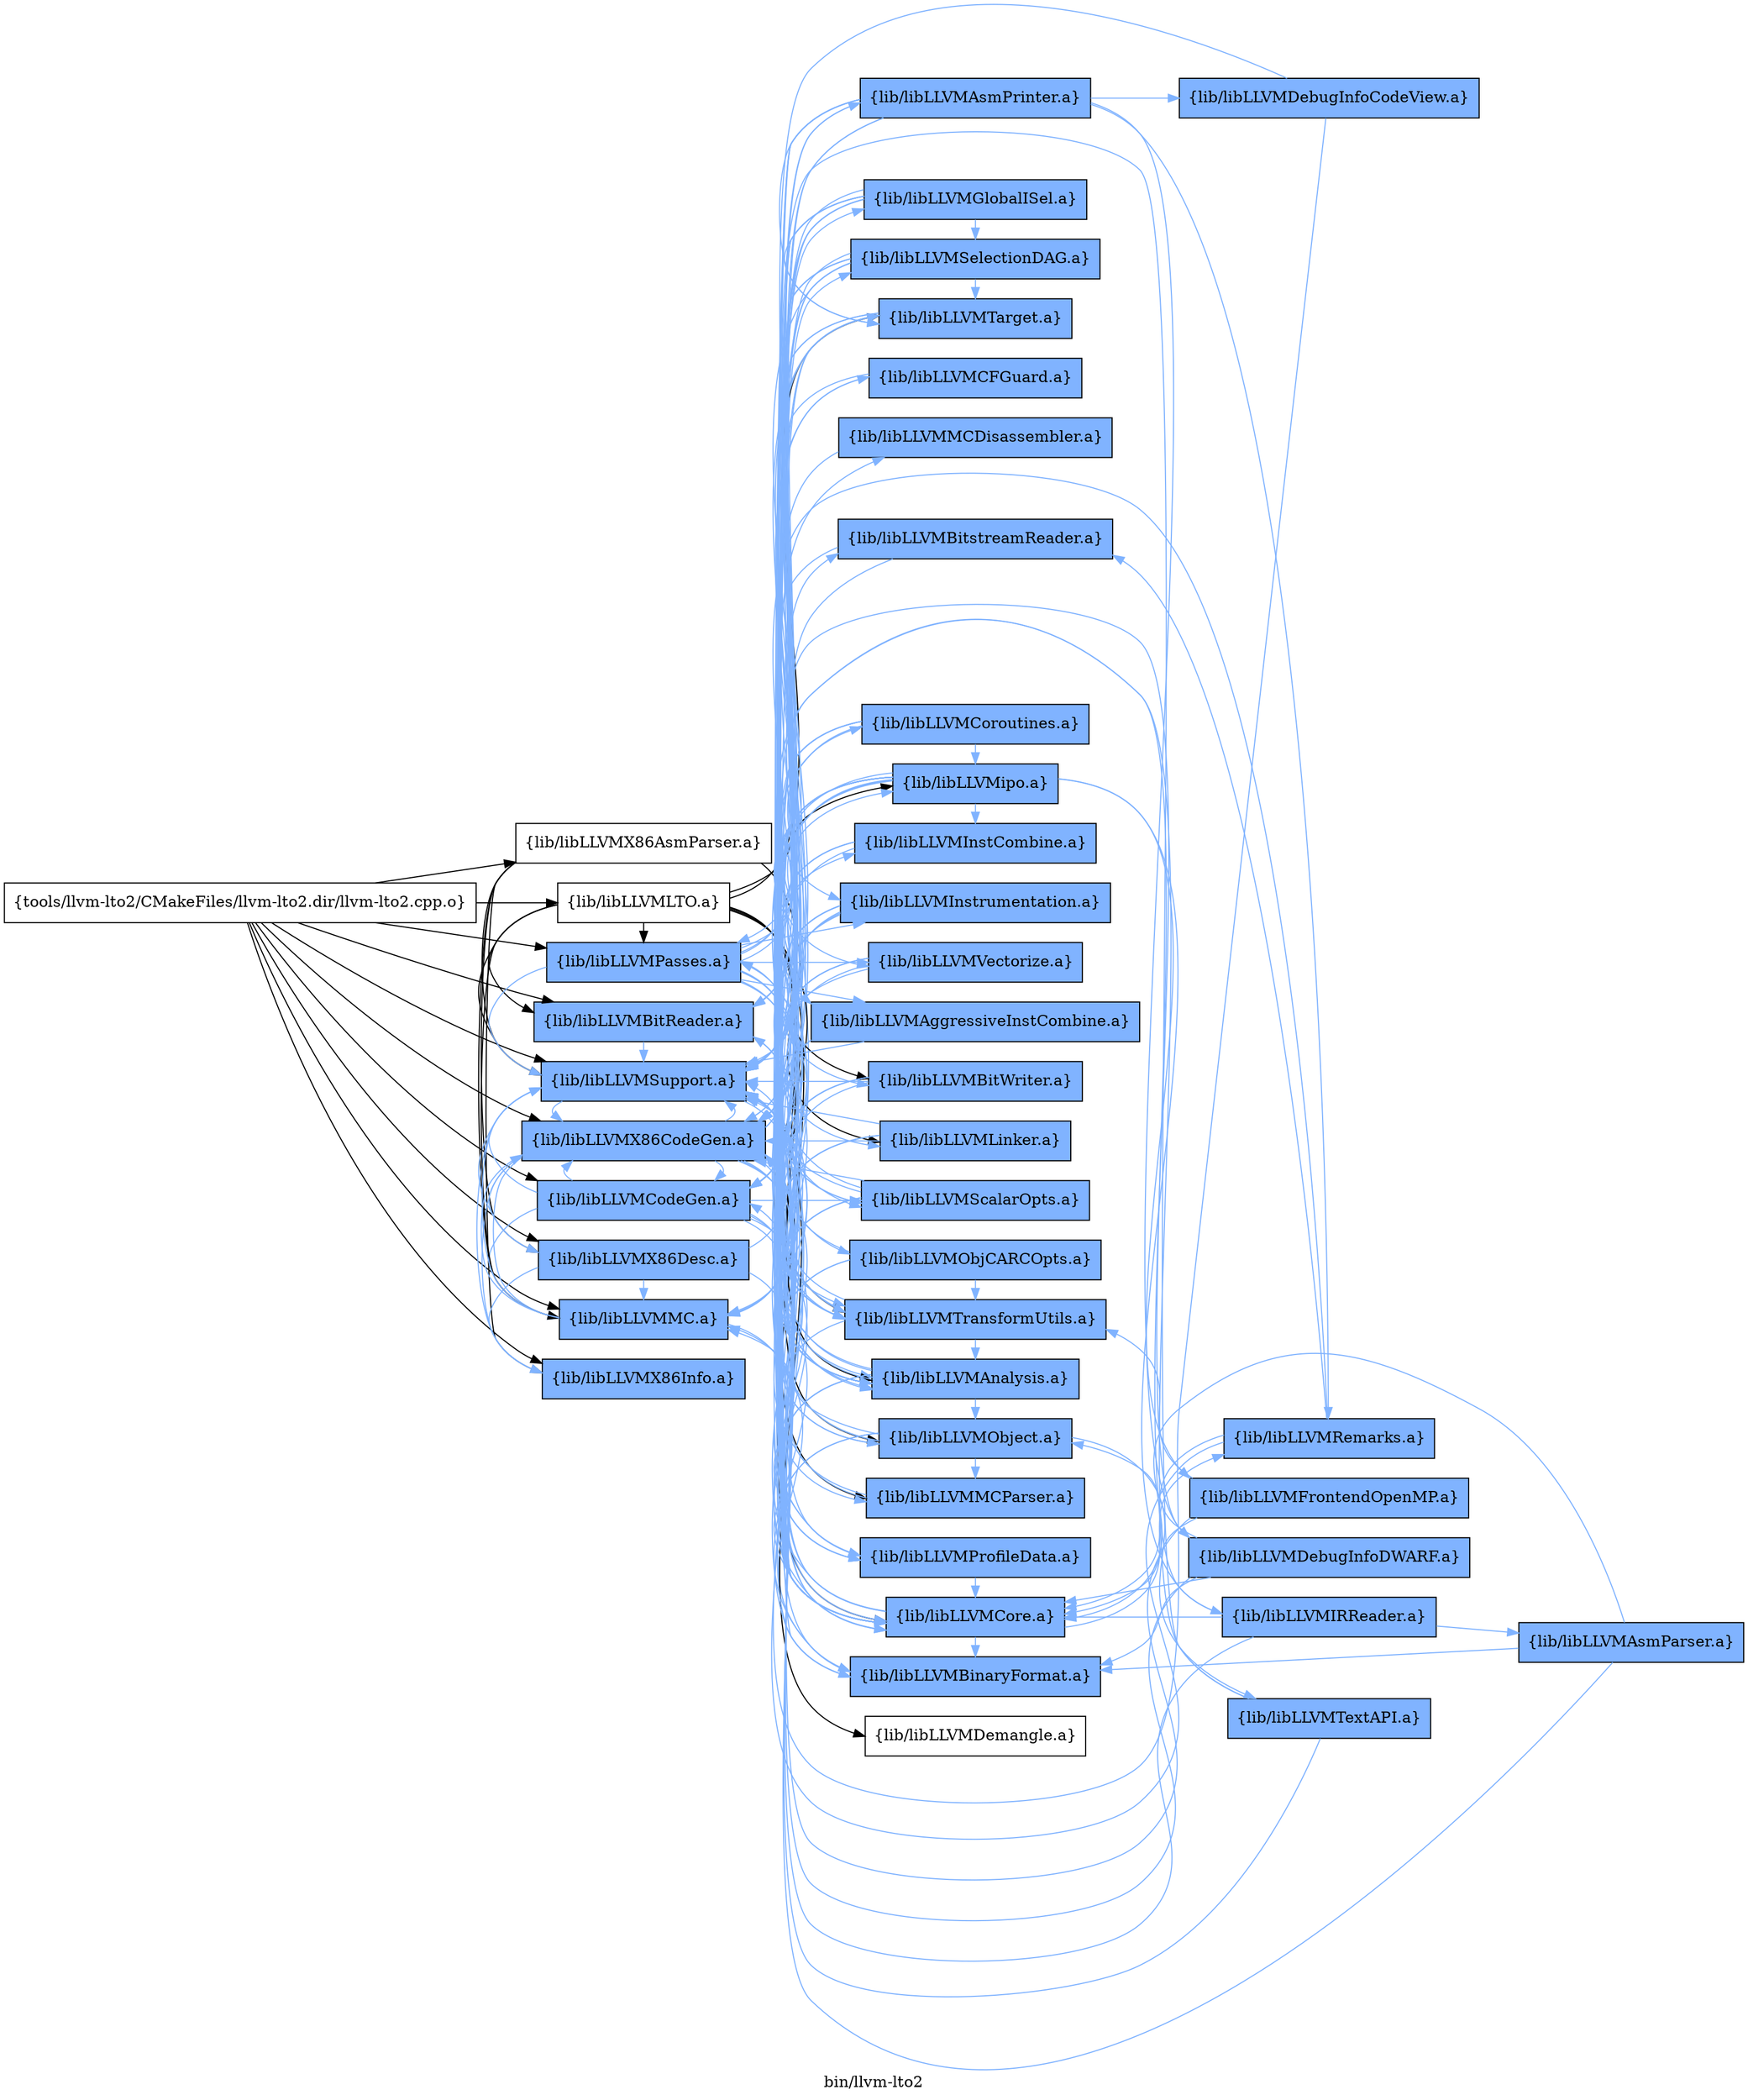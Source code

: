 digraph "bin/llvm-lto2" {
	label="bin/llvm-lto2";
	rankdir=LR;
	{ rank=same; Node0x55c4b1870858;  }
	{ rank=same; Node0x55c4b1879c28; Node0x55c4b187b938; Node0x55c4b187b488; Node0x55c4b187af38; Node0x55c4b187ab28; Node0x55c4b187ce78; Node0x55c4b187bf28; Node0x55c4b187e3b8; Node0x55c4b187d9b8; Node0x55c4b187d328;  }
	{ rank=same; Node0x55c4b187c298; Node0x55c4b187c9c8; Node0x55c4b188f708; Node0x55c4b187f678; Node0x55c4b18931c8; Node0x55c4b18788c8; Node0x55c4b1893628; Node0x55c4b1891828; Node0x55c4b18847b8; Node0x55c4b1878418; Node0x55c4b187f1c8; Node0x55c4b18832c8; Node0x55c4b18838b8; Node0x55c4b1893ad8; Node0x55c4b187c4c8; Node0x55c4b187df58; Node0x55c4b1895dd8; Node0x55c4b1893fd8; Node0x55c4b18921d8; Node0x55c4b18949d8; Node0x55c4b18760c8; Node0x55c4b187a218; Node0x55c4b1878e18; Node0x55c4b1879368; Node0x55c4b18828c8;  }
	{ rank=same; Node0x55c4b1883db8; Node0x55c4b1892cc8; Node0x55c4b187b898; Node0x55c4b187b438; Node0x55c4b1879818; Node0x55c4b187a768;  }

	Node0x55c4b1870858 [shape=record,shape=box,group=0,label="{tools/llvm-lto2/CMakeFiles/llvm-lto2.dir/llvm-lto2.cpp.o}"];
	Node0x55c4b1870858 -> Node0x55c4b1879c28;
	Node0x55c4b1870858 -> Node0x55c4b187b938;
	Node0x55c4b1870858 -> Node0x55c4b187b488;
	Node0x55c4b1870858 -> Node0x55c4b187af38;
	Node0x55c4b1870858 -> Node0x55c4b187ab28;
	Node0x55c4b1870858 -> Node0x55c4b187ce78;
	Node0x55c4b1870858 -> Node0x55c4b187bf28;
	Node0x55c4b1870858 -> Node0x55c4b187e3b8;
	Node0x55c4b1870858 -> Node0x55c4b187d9b8;
	Node0x55c4b1870858 -> Node0x55c4b187d328;
	Node0x55c4b1879c28 [shape=record,shape=box,group=0,label="{lib/libLLVMX86AsmParser.a}"];
	Node0x55c4b1879c28 -> Node0x55c4b187b488;
	Node0x55c4b1879c28 -> Node0x55c4b187af38;
	Node0x55c4b1879c28 -> Node0x55c4b187e3b8;
	Node0x55c4b1879c28 -> Node0x55c4b187d328;
	Node0x55c4b1879c28 -> Node0x55c4b187c298;
	Node0x55c4b187b938 [shape=record,shape=box,group=1,style=filled,fillcolor="0.600000 0.5 1",label="{lib/libLLVMX86CodeGen.a}"];
	Node0x55c4b187b938 -> Node0x55c4b187b488[color="0.600000 0.5 1"];
	Node0x55c4b187b938 -> Node0x55c4b187af38[color="0.600000 0.5 1"];
	Node0x55c4b187b938 -> Node0x55c4b187ce78[color="0.600000 0.5 1"];
	Node0x55c4b187b938 -> Node0x55c4b187c9c8[color="0.600000 0.5 1"];
	Node0x55c4b187b938 -> Node0x55c4b187e3b8[color="0.600000 0.5 1"];
	Node0x55c4b187b938 -> Node0x55c4b187d328[color="0.600000 0.5 1"];
	Node0x55c4b187b938 -> Node0x55c4b188f708[color="0.600000 0.5 1"];
	Node0x55c4b187b938 -> Node0x55c4b187f678[color="0.600000 0.5 1"];
	Node0x55c4b187b938 -> Node0x55c4b18931c8[color="0.600000 0.5 1"];
	Node0x55c4b187b938 -> Node0x55c4b18788c8[color="0.600000 0.5 1"];
	Node0x55c4b187b938 -> Node0x55c4b1893628[color="0.600000 0.5 1"];
	Node0x55c4b187b938 -> Node0x55c4b1891828[color="0.600000 0.5 1"];
	Node0x55c4b187b938 -> Node0x55c4b18847b8[color="0.600000 0.5 1"];
	Node0x55c4b187b938 -> Node0x55c4b1878418[color="0.600000 0.5 1"];
	Node0x55c4b187b488 [shape=record,shape=box,group=1,style=filled,fillcolor="0.600000 0.5 1",label="{lib/libLLVMX86Desc.a}"];
	Node0x55c4b187b488 -> Node0x55c4b187e3b8[color="0.600000 0.5 1"];
	Node0x55c4b187b488 -> Node0x55c4b187d328[color="0.600000 0.5 1"];
	Node0x55c4b187b488 -> Node0x55c4b187af38[color="0.600000 0.5 1"];
	Node0x55c4b187b488 -> Node0x55c4b187f1c8[color="0.600000 0.5 1"];
	Node0x55c4b187b488 -> Node0x55c4b18832c8[color="0.600000 0.5 1"];
	Node0x55c4b187af38 [shape=record,shape=box,group=1,style=filled,fillcolor="0.600000 0.5 1",label="{lib/libLLVMX86Info.a}"];
	Node0x55c4b187af38 -> Node0x55c4b187d328[color="0.600000 0.5 1"];
	Node0x55c4b187ab28 [shape=record,shape=box,group=1,style=filled,fillcolor="0.600000 0.5 1",label="{lib/libLLVMBitReader.a}"];
	Node0x55c4b187ab28 -> Node0x55c4b187c9c8[color="0.600000 0.5 1"];
	Node0x55c4b187ab28 -> Node0x55c4b187d328[color="0.600000 0.5 1"];
	Node0x55c4b187ab28 -> Node0x55c4b18838b8[color="0.600000 0.5 1"];
	Node0x55c4b187ce78 [shape=record,shape=box,group=1,style=filled,fillcolor="0.600000 0.5 1",label="{lib/libLLVMCodeGen.a}"];
	Node0x55c4b187ce78 -> Node0x55c4b187b938[color="0.600000 0.5 1"];
	Node0x55c4b187ce78 -> Node0x55c4b187c9c8[color="0.600000 0.5 1"];
	Node0x55c4b187ce78 -> Node0x55c4b187d328[color="0.600000 0.5 1"];
	Node0x55c4b187ce78 -> Node0x55c4b187e3b8[color="0.600000 0.5 1"];
	Node0x55c4b187ce78 -> Node0x55c4b18788c8[color="0.600000 0.5 1"];
	Node0x55c4b187ce78 -> Node0x55c4b1878418[color="0.600000 0.5 1"];
	Node0x55c4b187ce78 -> Node0x55c4b187f678[color="0.600000 0.5 1"];
	Node0x55c4b187ce78 -> Node0x55c4b18847b8[color="0.600000 0.5 1"];
	Node0x55c4b187ce78 -> Node0x55c4b1893ad8[color="0.600000 0.5 1"];
	Node0x55c4b187bf28 [shape=record,shape=box,group=0,label="{lib/libLLVMLTO.a}"];
	Node0x55c4b187bf28 -> Node0x55c4b187d328;
	Node0x55c4b187bf28 -> Node0x55c4b187ab28;
	Node0x55c4b187bf28 -> Node0x55c4b187c9c8;
	Node0x55c4b187bf28 -> Node0x55c4b187c4c8;
	Node0x55c4b187bf28 -> Node0x55c4b187df58;
	Node0x55c4b187bf28 -> Node0x55c4b1895dd8;
	Node0x55c4b187bf28 -> Node0x55c4b1893fd8;
	Node0x55c4b187bf28 -> Node0x55c4b18788c8;
	Node0x55c4b187bf28 -> Node0x55c4b187e3b8;
	Node0x55c4b187bf28 -> Node0x55c4b187d9b8;
	Node0x55c4b187bf28 -> Node0x55c4b187f678;
	Node0x55c4b187bf28 -> Node0x55c4b1878418;
	Node0x55c4b187e3b8 [shape=record,shape=box,group=1,style=filled,fillcolor="0.600000 0.5 1",label="{lib/libLLVMMC.a}"];
	Node0x55c4b187e3b8 -> Node0x55c4b187d328[color="0.600000 0.5 1"];
	Node0x55c4b187e3b8 -> Node0x55c4b18832c8[color="0.600000 0.5 1"];
	Node0x55c4b187e3b8 -> Node0x55c4b187b938[color="0.600000 0.5 1"];
	Node0x55c4b187d9b8 [shape=record,shape=box,group=1,style=filled,fillcolor="0.600000 0.5 1",label="{lib/libLLVMPasses.a}"];
	Node0x55c4b187d9b8 -> Node0x55c4b187c9c8[color="0.600000 0.5 1"];
	Node0x55c4b187d9b8 -> Node0x55c4b1893ad8[color="0.600000 0.5 1"];
	Node0x55c4b187d9b8 -> Node0x55c4b187d328[color="0.600000 0.5 1"];
	Node0x55c4b187d9b8 -> Node0x55c4b187f678[color="0.600000 0.5 1"];
	Node0x55c4b187d9b8 -> Node0x55c4b18921d8[color="0.600000 0.5 1"];
	Node0x55c4b187d9b8 -> Node0x55c4b1895dd8[color="0.600000 0.5 1"];
	Node0x55c4b187d9b8 -> Node0x55c4b18949d8[color="0.600000 0.5 1"];
	Node0x55c4b187d9b8 -> Node0x55c4b18760c8[color="0.600000 0.5 1"];
	Node0x55c4b187d9b8 -> Node0x55c4b187a218[color="0.600000 0.5 1"];
	Node0x55c4b187d9b8 -> Node0x55c4b1878e18[color="0.600000 0.5 1"];
	Node0x55c4b187d9b8 -> Node0x55c4b1879368[color="0.600000 0.5 1"];
	Node0x55c4b187d9b8 -> Node0x55c4b1878418[color="0.600000 0.5 1"];
	Node0x55c4b187d9b8 -> Node0x55c4b18788c8[color="0.600000 0.5 1"];
	Node0x55c4b187d328 [shape=record,shape=box,group=1,style=filled,fillcolor="0.600000 0.5 1",label="{lib/libLLVMSupport.a}"];
	Node0x55c4b187d328 -> Node0x55c4b187b938[color="0.600000 0.5 1"];
	Node0x55c4b187d328 -> Node0x55c4b187c9c8[color="0.600000 0.5 1"];
	Node0x55c4b187d328 -> Node0x55c4b18828c8;
	Node0x55c4b187c298 [shape=record,shape=box,group=1,style=filled,fillcolor="0.600000 0.5 1",label="{lib/libLLVMMCParser.a}"];
	Node0x55c4b187c298 -> Node0x55c4b187e3b8[color="0.600000 0.5 1"];
	Node0x55c4b187c298 -> Node0x55c4b187d328[color="0.600000 0.5 1"];
	Node0x55c4b187c9c8 [shape=record,shape=box,group=1,style=filled,fillcolor="0.600000 0.5 1",label="{lib/libLLVMCore.a}"];
	Node0x55c4b187c9c8 -> Node0x55c4b187ce78[color="0.600000 0.5 1"];
	Node0x55c4b187c9c8 -> Node0x55c4b187d328[color="0.600000 0.5 1"];
	Node0x55c4b187c9c8 -> Node0x55c4b18832c8[color="0.600000 0.5 1"];
	Node0x55c4b187c9c8 -> Node0x55c4b187b938[color="0.600000 0.5 1"];
	Node0x55c4b187c9c8 -> Node0x55c4b1883db8[color="0.600000 0.5 1"];
	Node0x55c4b188f708 [shape=record,shape=box,group=1,style=filled,fillcolor="0.600000 0.5 1",label="{lib/libLLVMAsmPrinter.a}"];
	Node0x55c4b188f708 -> Node0x55c4b187ce78[color="0.600000 0.5 1"];
	Node0x55c4b188f708 -> Node0x55c4b187c9c8[color="0.600000 0.5 1"];
	Node0x55c4b188f708 -> Node0x55c4b187e3b8[color="0.600000 0.5 1"];
	Node0x55c4b188f708 -> Node0x55c4b187d328[color="0.600000 0.5 1"];
	Node0x55c4b188f708 -> Node0x55c4b187f678[color="0.600000 0.5 1"];
	Node0x55c4b188f708 -> Node0x55c4b18788c8[color="0.600000 0.5 1"];
	Node0x55c4b188f708 -> Node0x55c4b1883db8[color="0.600000 0.5 1"];
	Node0x55c4b188f708 -> Node0x55c4b18832c8[color="0.600000 0.5 1"];
	Node0x55c4b188f708 -> Node0x55c4b187c298[color="0.600000 0.5 1"];
	Node0x55c4b188f708 -> Node0x55c4b1892cc8[color="0.600000 0.5 1"];
	Node0x55c4b188f708 -> Node0x55c4b187b898[color="0.600000 0.5 1"];
	Node0x55c4b187f678 [shape=record,shape=box,group=1,style=filled,fillcolor="0.600000 0.5 1",label="{lib/libLLVMTarget.a}"];
	Node0x55c4b187f678 -> Node0x55c4b187c9c8[color="0.600000 0.5 1"];
	Node0x55c4b187f678 -> Node0x55c4b187e3b8[color="0.600000 0.5 1"];
	Node0x55c4b187f678 -> Node0x55c4b187d328[color="0.600000 0.5 1"];
	Node0x55c4b187f678 -> Node0x55c4b18788c8[color="0.600000 0.5 1"];
	Node0x55c4b18931c8 [shape=record,shape=box,group=1,style=filled,fillcolor="0.600000 0.5 1",label="{lib/libLLVMSelectionDAG.a}"];
	Node0x55c4b18931c8 -> Node0x55c4b187ce78[color="0.600000 0.5 1"];
	Node0x55c4b18931c8 -> Node0x55c4b187c9c8[color="0.600000 0.5 1"];
	Node0x55c4b18931c8 -> Node0x55c4b187d328[color="0.600000 0.5 1"];
	Node0x55c4b18931c8 -> Node0x55c4b18788c8[color="0.600000 0.5 1"];
	Node0x55c4b18931c8 -> Node0x55c4b187e3b8[color="0.600000 0.5 1"];
	Node0x55c4b18931c8 -> Node0x55c4b187f678[color="0.600000 0.5 1"];
	Node0x55c4b18931c8 -> Node0x55c4b1878418[color="0.600000 0.5 1"];
	Node0x55c4b18931c8 -> Node0x55c4b187b938[color="0.600000 0.5 1"];
	Node0x55c4b18788c8 [shape=record,shape=box,group=1,style=filled,fillcolor="0.600000 0.5 1",label="{lib/libLLVMAnalysis.a}"];
	Node0x55c4b18788c8 -> Node0x55c4b187b938[color="0.600000 0.5 1"];
	Node0x55c4b18788c8 -> Node0x55c4b187c9c8[color="0.600000 0.5 1"];
	Node0x55c4b18788c8 -> Node0x55c4b187d328[color="0.600000 0.5 1"];
	Node0x55c4b18788c8 -> Node0x55c4b187d9b8[color="0.600000 0.5 1"];
	Node0x55c4b18788c8 -> Node0x55c4b18847b8[color="0.600000 0.5 1"];
	Node0x55c4b18788c8 -> Node0x55c4b18832c8[color="0.600000 0.5 1"];
	Node0x55c4b18788c8 -> Node0x55c4b187df58[color="0.600000 0.5 1"];
	Node0x55c4b1893628 [shape=record,shape=box,group=1,style=filled,fillcolor="0.600000 0.5 1",label="{lib/libLLVMGlobalISel.a}"];
	Node0x55c4b1893628 -> Node0x55c4b187ce78[color="0.600000 0.5 1"];
	Node0x55c4b1893628 -> Node0x55c4b187c9c8[color="0.600000 0.5 1"];
	Node0x55c4b1893628 -> Node0x55c4b187d328[color="0.600000 0.5 1"];
	Node0x55c4b1893628 -> Node0x55c4b187e3b8[color="0.600000 0.5 1"];
	Node0x55c4b1893628 -> Node0x55c4b187f678[color="0.600000 0.5 1"];
	Node0x55c4b1893628 -> Node0x55c4b18931c8[color="0.600000 0.5 1"];
	Node0x55c4b1893628 -> Node0x55c4b18788c8[color="0.600000 0.5 1"];
	Node0x55c4b1893628 -> Node0x55c4b187b938[color="0.600000 0.5 1"];
	Node0x55c4b1893628 -> Node0x55c4b1878418[color="0.600000 0.5 1"];
	Node0x55c4b1891828 [shape=record,shape=box,group=1,style=filled,fillcolor="0.600000 0.5 1",label="{lib/libLLVMCFGuard.a}"];
	Node0x55c4b1891828 -> Node0x55c4b187c9c8[color="0.600000 0.5 1"];
	Node0x55c4b1891828 -> Node0x55c4b187d328[color="0.600000 0.5 1"];
	Node0x55c4b18847b8 [shape=record,shape=box,group=1,style=filled,fillcolor="0.600000 0.5 1",label="{lib/libLLVMProfileData.a}"];
	Node0x55c4b18847b8 -> Node0x55c4b187c9c8[color="0.600000 0.5 1"];
	Node0x55c4b18847b8 -> Node0x55c4b187d328[color="0.600000 0.5 1"];
	Node0x55c4b1878418 [shape=record,shape=box,group=1,style=filled,fillcolor="0.600000 0.5 1",label="{lib/libLLVMTransformUtils.a}"];
	Node0x55c4b1878418 -> Node0x55c4b187c9c8[color="0.600000 0.5 1"];
	Node0x55c4b1878418 -> Node0x55c4b187d328[color="0.600000 0.5 1"];
	Node0x55c4b1878418 -> Node0x55c4b187b938[color="0.600000 0.5 1"];
	Node0x55c4b1878418 -> Node0x55c4b18788c8[color="0.600000 0.5 1"];
	Node0x55c4b187f1c8 [shape=record,shape=box,group=1,style=filled,fillcolor="0.600000 0.5 1",label="{lib/libLLVMMCDisassembler.a}"];
	Node0x55c4b187f1c8 -> Node0x55c4b187d328[color="0.600000 0.5 1"];
	Node0x55c4b18832c8 [shape=record,shape=box,group=1,style=filled,fillcolor="0.600000 0.5 1",label="{lib/libLLVMBinaryFormat.a}"];
	Node0x55c4b18832c8 -> Node0x55c4b187d328[color="0.600000 0.5 1"];
	Node0x55c4b18838b8 [shape=record,shape=box,group=1,style=filled,fillcolor="0.600000 0.5 1",label="{lib/libLLVMBitstreamReader.a}"];
	Node0x55c4b18838b8 -> Node0x55c4b187c9c8[color="0.600000 0.5 1"];
	Node0x55c4b18838b8 -> Node0x55c4b187d328[color="0.600000 0.5 1"];
	Node0x55c4b1893ad8 [shape=record,shape=box,group=1,style=filled,fillcolor="0.600000 0.5 1",label="{lib/libLLVMScalarOpts.a}"];
	Node0x55c4b1893ad8 -> Node0x55c4b187c9c8[color="0.600000 0.5 1"];
	Node0x55c4b1893ad8 -> Node0x55c4b187d328[color="0.600000 0.5 1"];
	Node0x55c4b1893ad8 -> Node0x55c4b18788c8[color="0.600000 0.5 1"];
	Node0x55c4b1893ad8 -> Node0x55c4b1878418[color="0.600000 0.5 1"];
	Node0x55c4b1893ad8 -> Node0x55c4b187b938[color="0.600000 0.5 1"];
	Node0x55c4b1893ad8 -> Node0x55c4b187d9b8[color="0.600000 0.5 1"];
	Node0x55c4b1883db8 [shape=record,shape=box,group=1,style=filled,fillcolor="0.600000 0.5 1",label="{lib/libLLVMRemarks.a}"];
	Node0x55c4b1883db8 -> Node0x55c4b187d328[color="0.600000 0.5 1"];
	Node0x55c4b1883db8 -> Node0x55c4b187c9c8[color="0.600000 0.5 1"];
	Node0x55c4b1883db8 -> Node0x55c4b18838b8[color="0.600000 0.5 1"];
	Node0x55c4b1883db8 -> Node0x55c4b187ce78[color="0.600000 0.5 1"];
	Node0x55c4b187c4c8 [shape=record,shape=box,group=1,style=filled,fillcolor="0.600000 0.5 1",label="{lib/libLLVMLinker.a}"];
	Node0x55c4b187c4c8 -> Node0x55c4b187b938[color="0.600000 0.5 1"];
	Node0x55c4b187c4c8 -> Node0x55c4b187c9c8[color="0.600000 0.5 1"];
	Node0x55c4b187c4c8 -> Node0x55c4b187df58[color="0.600000 0.5 1"];
	Node0x55c4b187c4c8 -> Node0x55c4b187d328[color="0.600000 0.5 1"];
	Node0x55c4b187c4c8 -> Node0x55c4b1878418[color="0.600000 0.5 1"];
	Node0x55c4b187df58 [shape=record,shape=box,group=1,style=filled,fillcolor="0.600000 0.5 1",label="{lib/libLLVMObject.a}"];
	Node0x55c4b187df58 -> Node0x55c4b187ab28[color="0.600000 0.5 1"];
	Node0x55c4b187df58 -> Node0x55c4b187c9c8[color="0.600000 0.5 1"];
	Node0x55c4b187df58 -> Node0x55c4b187d328[color="0.600000 0.5 1"];
	Node0x55c4b187df58 -> Node0x55c4b18832c8[color="0.600000 0.5 1"];
	Node0x55c4b187df58 -> Node0x55c4b187e3b8[color="0.600000 0.5 1"];
	Node0x55c4b187df58 -> Node0x55c4b187c298[color="0.600000 0.5 1"];
	Node0x55c4b187df58 -> Node0x55c4b187b438[color="0.600000 0.5 1"];
	Node0x55c4b1895dd8 [shape=record,shape=box,group=1,style=filled,fillcolor="0.600000 0.5 1",label="{lib/libLLVMipo.a}"];
	Node0x55c4b1895dd8 -> Node0x55c4b187c9c8[color="0.600000 0.5 1"];
	Node0x55c4b1895dd8 -> Node0x55c4b187d328[color="0.600000 0.5 1"];
	Node0x55c4b1895dd8 -> Node0x55c4b1878418[color="0.600000 0.5 1"];
	Node0x55c4b1895dd8 -> Node0x55c4b18788c8[color="0.600000 0.5 1"];
	Node0x55c4b1895dd8 -> Node0x55c4b187b938[color="0.600000 0.5 1"];
	Node0x55c4b1895dd8 -> Node0x55c4b187ab28[color="0.600000 0.5 1"];
	Node0x55c4b1895dd8 -> Node0x55c4b187c4c8[color="0.600000 0.5 1"];
	Node0x55c4b1895dd8 -> Node0x55c4b1879818[color="0.600000 0.5 1"];
	Node0x55c4b1895dd8 -> Node0x55c4b187ce78[color="0.600000 0.5 1"];
	Node0x55c4b1895dd8 -> Node0x55c4b187a768[color="0.600000 0.5 1"];
	Node0x55c4b1895dd8 -> Node0x55c4b1893ad8[color="0.600000 0.5 1"];
	Node0x55c4b1895dd8 -> Node0x55c4b18949d8[color="0.600000 0.5 1"];
	Node0x55c4b1895dd8 -> Node0x55c4b18760c8[color="0.600000 0.5 1"];
	Node0x55c4b1895dd8 -> Node0x55c4b187a218[color="0.600000 0.5 1"];
	Node0x55c4b1895dd8 -> Node0x55c4b1878e18[color="0.600000 0.5 1"];
	Node0x55c4b1895dd8 -> Node0x55c4b18847b8[color="0.600000 0.5 1"];
	Node0x55c4b1895dd8 -> Node0x55c4b187d9b8[color="0.600000 0.5 1"];
	Node0x55c4b1895dd8 -> Node0x55c4b1893fd8[color="0.600000 0.5 1"];
	Node0x55c4b1893fd8 [shape=record,shape=box,group=1,style=filled,fillcolor="0.600000 0.5 1",label="{lib/libLLVMBitWriter.a}"];
	Node0x55c4b1893fd8 -> Node0x55c4b187c9c8[color="0.600000 0.5 1"];
	Node0x55c4b1893fd8 -> Node0x55c4b187e3b8[color="0.600000 0.5 1"];
	Node0x55c4b1893fd8 -> Node0x55c4b187df58[color="0.600000 0.5 1"];
	Node0x55c4b1893fd8 -> Node0x55c4b187d328[color="0.600000 0.5 1"];
	Node0x55c4b1893fd8 -> Node0x55c4b18788c8[color="0.600000 0.5 1"];
	Node0x55c4b187b438 [shape=record,shape=box,group=1,style=filled,fillcolor="0.600000 0.5 1",label="{lib/libLLVMTextAPI.a}"];
	Node0x55c4b187b438 -> Node0x55c4b187d328[color="0.600000 0.5 1"];
	Node0x55c4b187b438 -> Node0x55c4b187ce78[color="0.600000 0.5 1"];
	Node0x55c4b187b438 -> Node0x55c4b187b938[color="0.600000 0.5 1"];
	Node0x55c4b18921d8 [shape=record,shape=box,group=1,style=filled,fillcolor="0.600000 0.5 1",label="{lib/libLLVMCoroutines.a}"];
	Node0x55c4b18921d8 -> Node0x55c4b187c9c8[color="0.600000 0.5 1"];
	Node0x55c4b18921d8 -> Node0x55c4b187d328[color="0.600000 0.5 1"];
	Node0x55c4b18921d8 -> Node0x55c4b1893ad8[color="0.600000 0.5 1"];
	Node0x55c4b18921d8 -> Node0x55c4b1895dd8[color="0.600000 0.5 1"];
	Node0x55c4b18921d8 -> Node0x55c4b1878418[color="0.600000 0.5 1"];
	Node0x55c4b18921d8 -> Node0x55c4b18788c8[color="0.600000 0.5 1"];
	Node0x55c4b18949d8 [shape=record,shape=box,group=1,style=filled,fillcolor="0.600000 0.5 1",label="{lib/libLLVMAggressiveInstCombine.a}"];
	Node0x55c4b18949d8 -> Node0x55c4b187c9c8[color="0.600000 0.5 1"];
	Node0x55c4b18949d8 -> Node0x55c4b187d328[color="0.600000 0.5 1"];
	Node0x55c4b18949d8 -> Node0x55c4b1878418[color="0.600000 0.5 1"];
	Node0x55c4b18949d8 -> Node0x55c4b18788c8[color="0.600000 0.5 1"];
	Node0x55c4b18760c8 [shape=record,shape=box,group=1,style=filled,fillcolor="0.600000 0.5 1",label="{lib/libLLVMVectorize.a}"];
	Node0x55c4b18760c8 -> Node0x55c4b187c9c8[color="0.600000 0.5 1"];
	Node0x55c4b18760c8 -> Node0x55c4b187d328[color="0.600000 0.5 1"];
	Node0x55c4b18760c8 -> Node0x55c4b1878418[color="0.600000 0.5 1"];
	Node0x55c4b18760c8 -> Node0x55c4b18788c8[color="0.600000 0.5 1"];
	Node0x55c4b18760c8 -> Node0x55c4b187b938[color="0.600000 0.5 1"];
	Node0x55c4b187a218 [shape=record,shape=box,group=1,style=filled,fillcolor="0.600000 0.5 1",label="{lib/libLLVMInstrumentation.a}"];
	Node0x55c4b187a218 -> Node0x55c4b187c9c8[color="0.600000 0.5 1"];
	Node0x55c4b187a218 -> Node0x55c4b187e3b8[color="0.600000 0.5 1"];
	Node0x55c4b187a218 -> Node0x55c4b187d328[color="0.600000 0.5 1"];
	Node0x55c4b187a218 -> Node0x55c4b1878418[color="0.600000 0.5 1"];
	Node0x55c4b187a218 -> Node0x55c4b18788c8[color="0.600000 0.5 1"];
	Node0x55c4b187a218 -> Node0x55c4b18847b8[color="0.600000 0.5 1"];
	Node0x55c4b187a218 -> Node0x55c4b187b938[color="0.600000 0.5 1"];
	Node0x55c4b1878e18 [shape=record,shape=box,group=1,style=filled,fillcolor="0.600000 0.5 1",label="{lib/libLLVMInstCombine.a}"];
	Node0x55c4b1878e18 -> Node0x55c4b187c9c8[color="0.600000 0.5 1"];
	Node0x55c4b1878e18 -> Node0x55c4b187d328[color="0.600000 0.5 1"];
	Node0x55c4b1878e18 -> Node0x55c4b1878418[color="0.600000 0.5 1"];
	Node0x55c4b1878e18 -> Node0x55c4b18788c8[color="0.600000 0.5 1"];
	Node0x55c4b1879368 [shape=record,shape=box,group=1,style=filled,fillcolor="0.600000 0.5 1",label="{lib/libLLVMObjCARCOpts.a}"];
	Node0x55c4b1879368 -> Node0x55c4b187c9c8[color="0.600000 0.5 1"];
	Node0x55c4b1879368 -> Node0x55c4b187d328[color="0.600000 0.5 1"];
	Node0x55c4b1879368 -> Node0x55c4b1878418[color="0.600000 0.5 1"];
	Node0x55c4b1879368 -> Node0x55c4b18788c8[color="0.600000 0.5 1"];
	Node0x55c4b1892cc8 [shape=record,shape=box,group=1,style=filled,fillcolor="0.600000 0.5 1",label="{lib/libLLVMDebugInfoDWARF.a}"];
	Node0x55c4b1892cc8 -> Node0x55c4b187e3b8[color="0.600000 0.5 1"];
	Node0x55c4b1892cc8 -> Node0x55c4b187d328[color="0.600000 0.5 1"];
	Node0x55c4b1892cc8 -> Node0x55c4b18832c8[color="0.600000 0.5 1"];
	Node0x55c4b1892cc8 -> Node0x55c4b187c9c8[color="0.600000 0.5 1"];
	Node0x55c4b1892cc8 -> Node0x55c4b187df58[color="0.600000 0.5 1"];
	Node0x55c4b187b898 [shape=record,shape=box,group=1,style=filled,fillcolor="0.600000 0.5 1",label="{lib/libLLVMDebugInfoCodeView.a}"];
	Node0x55c4b187b898 -> Node0x55c4b187d328[color="0.600000 0.5 1"];
	Node0x55c4b187b898 -> Node0x55c4b187b938[color="0.600000 0.5 1"];
	Node0x55c4b1879818 [shape=record,shape=box,group=1,style=filled,fillcolor="0.600000 0.5 1",label="{lib/libLLVMIRReader.a}"];
	Node0x55c4b1879818 -> Node0x55c4b187ab28[color="0.600000 0.5 1"];
	Node0x55c4b1879818 -> Node0x55c4b187c9c8[color="0.600000 0.5 1"];
	Node0x55c4b1879818 -> Node0x55c4b187d328[color="0.600000 0.5 1"];
	Node0x55c4b1879818 -> Node0x55c4b1879e58[color="0.600000 0.5 1"];
	Node0x55c4b187a768 [shape=record,shape=box,group=1,style=filled,fillcolor="0.600000 0.5 1",label="{lib/libLLVMFrontendOpenMP.a}"];
	Node0x55c4b187a768 -> Node0x55c4b187c9c8[color="0.600000 0.5 1"];
	Node0x55c4b187a768 -> Node0x55c4b187d328[color="0.600000 0.5 1"];
	Node0x55c4b187a768 -> Node0x55c4b1878418[color="0.600000 0.5 1"];
	Node0x55c4b1879e58 [shape=record,shape=box,group=1,style=filled,fillcolor="0.600000 0.5 1",label="{lib/libLLVMAsmParser.a}"];
	Node0x55c4b1879e58 -> Node0x55c4b187c9c8[color="0.600000 0.5 1"];
	Node0x55c4b1879e58 -> Node0x55c4b187d328[color="0.600000 0.5 1"];
	Node0x55c4b1879e58 -> Node0x55c4b18832c8[color="0.600000 0.5 1"];
	Node0x55c4b18828c8 [shape=record,shape=box,group=0,label="{lib/libLLVMDemangle.a}"];
}
